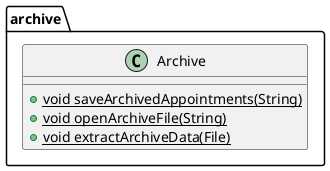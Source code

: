 @startuml
class archive.Archive {
+ {static} void saveArchivedAppointments(String)
+ {static} void openArchiveFile(String)
+ {static} void extractArchiveData(File)
}
@enduml